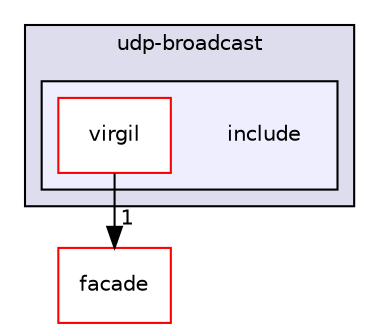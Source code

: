 digraph "include" {
  compound=true
  node [ fontsize="10", fontname="Helvetica"];
  edge [ labelfontsize="10", labelfontname="Helvetica"];
  subgraph clusterdir_e182cd0e8ad43eb2c03cff8b0d1aecc8 {
    graph [ bgcolor="#ddddee", pencolor="black", label="udp-broadcast" fontname="Helvetica", fontsize="10", URL="dir_e182cd0e8ad43eb2c03cff8b0d1aecc8.html"]
  subgraph clusterdir_e3b74ec58542de732bf0f5fbfbddbfd8 {
    graph [ bgcolor="#eeeeff", pencolor="black", label="" URL="dir_e3b74ec58542de732bf0f5fbfbddbfd8.html"];
    dir_e3b74ec58542de732bf0f5fbfbddbfd8 [shape=plaintext label="include"];
    dir_56d995daf94bd341770d23a8a647db25 [shape=box label="virgil" color="red" fillcolor="white" style="filled" URL="dir_56d995daf94bd341770d23a8a647db25.html"];
  }
  }
  dir_4f112fa7bd4f789094ed8cb8465bf258 [shape=box label="facade" fillcolor="white" style="filled" color="red" URL="dir_4f112fa7bd4f789094ed8cb8465bf258.html"];
  dir_56d995daf94bd341770d23a8a647db25->dir_4f112fa7bd4f789094ed8cb8465bf258 [headlabel="1", labeldistance=1.5 headhref="dir_000124_000112.html"];
}
